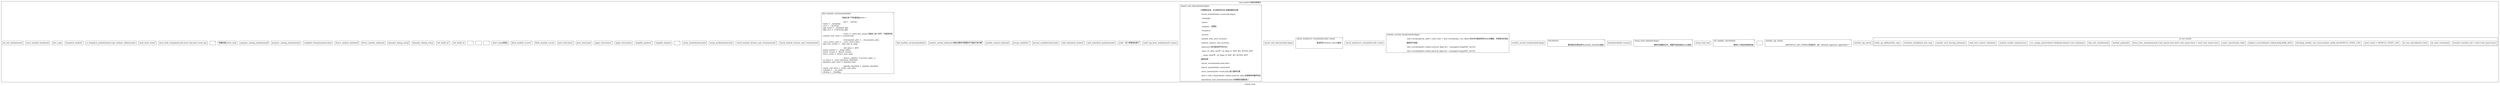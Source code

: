 digraph G {
  	concentrate=True;
  	rankdir="TB";
  	node [shape=record];

	node [
	fontsize = "16"
	shape = "ellipse"
	];
	label = "module loade"
	
	subgraph cluster_0 {
		label = "load_module:分配和加载模块";
		
		a0[label = "module_sig_check",shape = rect];
		a0_notes[label = "module_sig_check:\l
				  以MODULE_SIG_STRING开始的节：如\"~Module signature appended ~\"\l",shape = note];
		a1[label = "elf_validity_check(info)",shape = rect];
		a1_notes[label = "elf_validity_check(info):\l
				  模块ELF格式有效性检查;\l",shape = note];
		
		a2[label = "setup_load_info",shape = rect];
		a2_notes[label = "setup_load_info(info,flags):\l
				  解析内核模块文件，根据节信息初始化info结构;\l",shape = note];	
		a3[label = "blacklisted(info->name))",shape = rect];
		a3_notes[label = "blacklisted:\l
				  模块是否在黑名单中:module_blacklist结构;\l",shape = note];
	
		a4[label = "rewrite_section_headers(info,flags)",shape = rect];
		a4_notes[label = "rewrite_section_headers(info,flags):\l
				  info->sechdrs[i].sh_addr = info->hdr + info->sechdrs[i].->sh_offset:将文件内便宜修改为hdr内偏移，并获取内存地址\l
				  跟踪但不保留：\l
			          info->sechdrs[info->index.vers].sh_flags &= ~(unsigned long)SHF_ALLOC\l
		                  info->sechdrs[info->index.info].sh_flags &= ~(unsigned long)SHF_ALLOC\l",shape = rect];
		
		a5[label = "check_modstruct_vesion(info,info->mod)\l",shape = rect];
		a5_notes[label = "check_modstruct_version(info,info->mod)\l
				   查询符号:module_layout版本;\l
				   ",shape = note];
		
		a6[label = "layout_and_allocate(info,flags)",shape = rect];
		a6_notes[label = "layout_and_allocate(info,flags):\l
				  计算模块布局，并分配所有内存,放置到最终位置:\l
				   check_modinfo(info->mod,info,flags):\l
				   -vermagic\l
				   -intree\l
				   -staging ：会警告\l
                                   -livepatch\l
                                   -license\l
				   module_frob_arch_sections:\l
				   module_enforce_rwx_sections:\l
				   index.pcu:其分配采用不同方法：\l
			           .data..ro_after_init节：sh_flags |= SHF_RO_AFTER_INIT\l
				   __jump_table节：sh_flags |= SHF_RO_AFTER_INIT\l
				   通用处理：\l
				   layout_sections(info-mod,info):\l
                                   layout_symtab(info->mod,info):\l
                                   move_module(info->mod,info):放入最终位置\l
                                   mod = info->sehdrs[info->index.mod].sh_addr:这是模块的最终状态\l
                                   kmemleak_load_module(mod,info):内核模块泄漏检查？\l",shape = note];

		a7[label = "audit_log_kern_module(mod->name)",shape = rect];
		a7_note[label = "audit：这个原理该处理了",shape = note];
		
		a8[label = "add_unformed_module(mode)\l",shape = rect];
		a8_note[label = "add_unformed_module:\l",shape = note];

		
		a9[label = "percpu_modalloc(mod,info)\l",shape = rect];
		a9_note[label = "percpu_modalloc:\l",shape = note];
		
		a10[label = "module_unload_init(mod)\l",shape = rect];
		a10_note[label = "module_unload_init(mod):初始化模块中卸载的节,增加引用计数\l",shape = note];			
	  		
		a11[label = "find_module_sections(modinfo)\l",shape = rect];
		a11_note[label = "find_module_sections(modinfo):\l
				   初始化各个节的基地址mod->:\l
				   --kp = __param;\l--syms = __ksymtab;\l--crcs = __kcrctab;\l--gpl_syms = __ksymtab_gpl;\l--gpl_crcs = ++kcrctab_gpl;\l
				   --ctors = .ctors/.init_array/:只能有二选一的节，不能同时有;\l--noinstr_text_start = .noinstr.text;\l
				   --tracepoints_ptrs = __tracepoints_ptrs;\l --srcu_struct_ptrs = ___srcu_struct_ptrs;\l--bpf_raw_events = __bpf_raw_tp_map;\l
				   --btf_data = .BTF;\l--jump_entries = __jump_table;\l--trace_events = _ftrace_events;\l--trace_evals = _ftrace_eval_map;\l
				   --ftrace_callsites = section_objs(...);\l--ei_funcs = _error_injection_whitelist;\l--kprobes_text_start = .kprobes.text;\l
				   --kprobe_blacklist = _kprobe_blacklist;\l--static_call_sites = .static_call_sites;\l--extable = __ex_table;\l--debug = __dyndbg;\l",shape = note];
		
		a12[label = "check_module_license_and_versions(mod)\l",shape = rect];
		a12_note[label = "check_module_license_and_versions(mod):\l",shape = note];	
		
		a13[label = "setup_modinfo(mod,info)\l",shape = rect];
		a13_note[label = "setup_modinfo(mod,info)\l",shape = note];
		   

		a1[label = "",shape = rect];
		a1_note[label = "",shape = note];


		a14[label = "simplify_symbols\l",shape = rect];
		a14_note[label = "simplify_symbols:\l",shape = note];


		a15[label = "apply_relocations\l",shape = rect];
		a15_note[label = "apply_relocations:\l",shape = note];
		
		
		a16[label = "post_relocation\l",shape = rect];
		a16_note[label = "post_relocation:\l",shape = note];


		a17[label = "flush_module_icache\l",shape = rect];
		a17_note[label = "flush_module_icache:\l",shape = note];

		a18[label = "mod->args初始化",shape = rect];
		a18_note[label = "",shape = note];

		a19[label = "",shape = rect];
		a19_note[label = "",shape = note];


		a20[label = "init_build_id\l",shape = rect];
		a20_note[label = "init_build_id:\l",shape = note];
	

		a21[label = "dynamic_debug_setup",shape = rect];
		a21_note[label = "dynamic_debug_setup",shape = note];
		
		a22[label = "ftrace_module_init(mod)",shape = rect];
		a22_note[label = "ftrace_module_init(mod)",shape = note];

		a23[label = "complete_formation(mod,info)",shape = rect];
	
		a24[label = "prepare_coming_module(mod)",shape = rect];
		a24_note[label = "prepare_coming_module(mod)",shape = note];

		a25[label = "参数处理:parse_args",shape = rect];
		a25_note[label = "",shape = note];

		a26[label = "mod_sysfs_setup(mod,info,mod->kp,mod->num_kp)",shape = rect];
		a26_note[label = "mod_sysfs_setup:\l",shape = note];
	
		a27[label = "is_livepatch_module(mod):copy_module_elf(mod,info)",shape = rect];
		a27_note[label = "livepatch_module:\l",shape = note];
		
		a28[label = "free_copy",shape = rect];
		a29[label = "trace_module_load(mod)",shape = rect];
		a30[label = "do_init_module(mod)",shape = rect];
		
		
		subgraph cluster_0 {
			label = "do_init_module";
			
			b0[label = "freeinit->module_init = mod->init_layout.base",shape = rect];
			b1[label = "do_mod_ctors(mod)",shape = rect];
			b2[label = "do_one_initcall(mod->init)",shape = rect];
			b3[label = "mod->state = MODULE_STATE_LIVE\l",shape = rect];
			b4[label = "blocking_notifier_call_chain:module_notify_list:MODULE_STATE_LIVE\l",shape = rect];
			b5[label = "kobject_uevent(&mod->mkobj.kobj,KOBJ_ADD)",shape = rect];
			b6[label = "async_synchronize_full()\l",shape = rect];
			b7[label = "ftrace_free_mem(mod,mod->init_layout.base,mod->init_layout.base + mod->init_layout.size)",shape = rect];
			b8[label = "module_put(mod)\l",shape = rect];
			b9[label = "trim_init_extable(mod)\l",shape = rect];
			b10[label="rcu_assign_pointer(mod->kallsyms,&mod->core_kallsyms)",shape = rect];
			b11[label="module_enable_ro(mod,true);\l",shape = rect];
			b12[label="mod_tree_remove_init(mod);\l",shape = rect];
			b13[label ="module_arch_freeing_init(mod);\l",shape = rect];
			b14[label ="schedule_work(&init_free_wq);\l",shape = rect];
			b15[label ="wake_up_all(&module_wq);\l",shape = rect];
			
			
			
			
			
		}

	}
	

	
}
